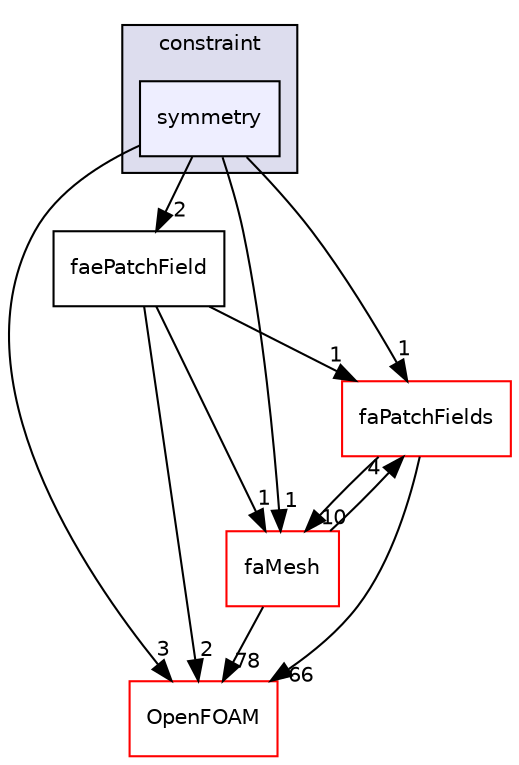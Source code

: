 digraph "src/finiteArea/fields/faePatchFields/constraint/symmetry" {
  bgcolor=transparent;
  compound=true
  node [ fontsize="10", fontname="Helvetica"];
  edge [ labelfontsize="10", labelfontname="Helvetica"];
  subgraph clusterdir_e83479c5cbdc0de817f80b34628cf9bc {
    graph [ bgcolor="#ddddee", pencolor="black", label="constraint" fontname="Helvetica", fontsize="10", URL="dir_e83479c5cbdc0de817f80b34628cf9bc.html"]
  dir_e90b912f691631c144f2a5a3341c81de [shape=box, label="symmetry", style="filled", fillcolor="#eeeeff", pencolor="black", URL="dir_e90b912f691631c144f2a5a3341c81de.html"];
  }
  dir_89f267ce19ccb856c83f45a6dc92ab14 [shape=box label="faePatchField" URL="dir_89f267ce19ccb856c83f45a6dc92ab14.html"];
  dir_c5473ff19b20e6ec4dfe5c310b3778a8 [shape=box label="OpenFOAM" color="red" URL="dir_c5473ff19b20e6ec4dfe5c310b3778a8.html"];
  dir_2ab18c7cf3ac70392000d64dbb3a76b5 [shape=box label="faPatchFields" color="red" URL="dir_2ab18c7cf3ac70392000d64dbb3a76b5.html"];
  dir_f14612db68a06d13a87d37d60dc895d5 [shape=box label="faMesh" color="red" URL="dir_f14612db68a06d13a87d37d60dc895d5.html"];
  dir_89f267ce19ccb856c83f45a6dc92ab14->dir_c5473ff19b20e6ec4dfe5c310b3778a8 [headlabel="2", labeldistance=1.5 headhref="dir_000748_002151.html"];
  dir_89f267ce19ccb856c83f45a6dc92ab14->dir_2ab18c7cf3ac70392000d64dbb3a76b5 [headlabel="1", labeldistance=1.5 headhref="dir_000748_000749.html"];
  dir_89f267ce19ccb856c83f45a6dc92ab14->dir_f14612db68a06d13a87d37d60dc895d5 [headlabel="1", labeldistance=1.5 headhref="dir_000748_000719.html"];
  dir_e90b912f691631c144f2a5a3341c81de->dir_89f267ce19ccb856c83f45a6dc92ab14 [headlabel="2", labeldistance=1.5 headhref="dir_000746_000748.html"];
  dir_e90b912f691631c144f2a5a3341c81de->dir_c5473ff19b20e6ec4dfe5c310b3778a8 [headlabel="3", labeldistance=1.5 headhref="dir_000746_002151.html"];
  dir_e90b912f691631c144f2a5a3341c81de->dir_2ab18c7cf3ac70392000d64dbb3a76b5 [headlabel="1", labeldistance=1.5 headhref="dir_000746_000749.html"];
  dir_e90b912f691631c144f2a5a3341c81de->dir_f14612db68a06d13a87d37d60dc895d5 [headlabel="1", labeldistance=1.5 headhref="dir_000746_000719.html"];
  dir_2ab18c7cf3ac70392000d64dbb3a76b5->dir_c5473ff19b20e6ec4dfe5c310b3778a8 [headlabel="66", labeldistance=1.5 headhref="dir_000749_002151.html"];
  dir_2ab18c7cf3ac70392000d64dbb3a76b5->dir_f14612db68a06d13a87d37d60dc895d5 [headlabel="10", labeldistance=1.5 headhref="dir_000749_000719.html"];
  dir_f14612db68a06d13a87d37d60dc895d5->dir_c5473ff19b20e6ec4dfe5c310b3778a8 [headlabel="78", labeldistance=1.5 headhref="dir_000719_002151.html"];
  dir_f14612db68a06d13a87d37d60dc895d5->dir_2ab18c7cf3ac70392000d64dbb3a76b5 [headlabel="4", labeldistance=1.5 headhref="dir_000719_000749.html"];
}
